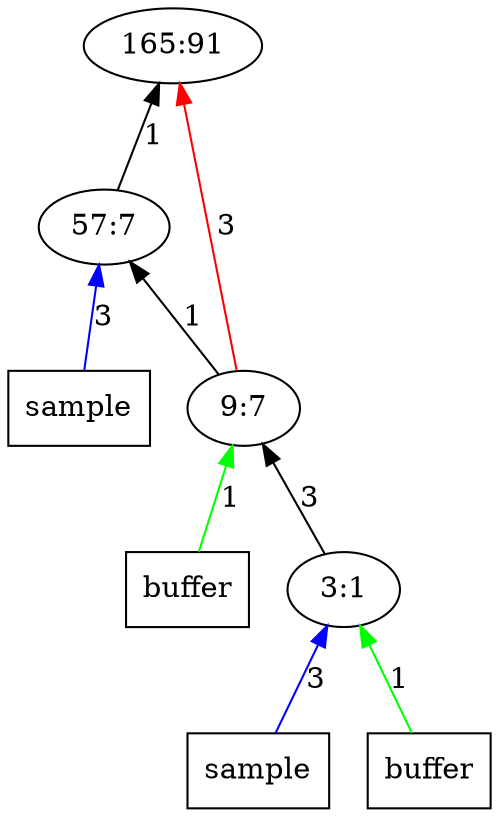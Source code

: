 digraph Tree{
	rankdir="BT"
	1 [label = "165:91"];
	2 -> 1 [label = "1", color = "black"];
	x21 -> 2 [label = "3", color = "blue"];
	x21 [label = "sample", shape = "box"];
	2 [label = "57:7"];
	3 -> 1 [label = "3", color = "red"];
	x32 -> 3 [label = "1", color = "green"];
	x32 [label = "buffer", shape = "box"];
	3 -> 2 [label = "1", color = "black"];
	3 [label = "9:7"];
	4 -> 3 [label = "3", color = "black"];
	x41 -> 4 [label = "3", color = "blue"];
	x41 [label = "sample", shape = "box"];
	x42 -> 4 [label = "1", color = "green"];
	x42 [label = "buffer", shape = "box"];
	4 [label = "3:1"];
}

